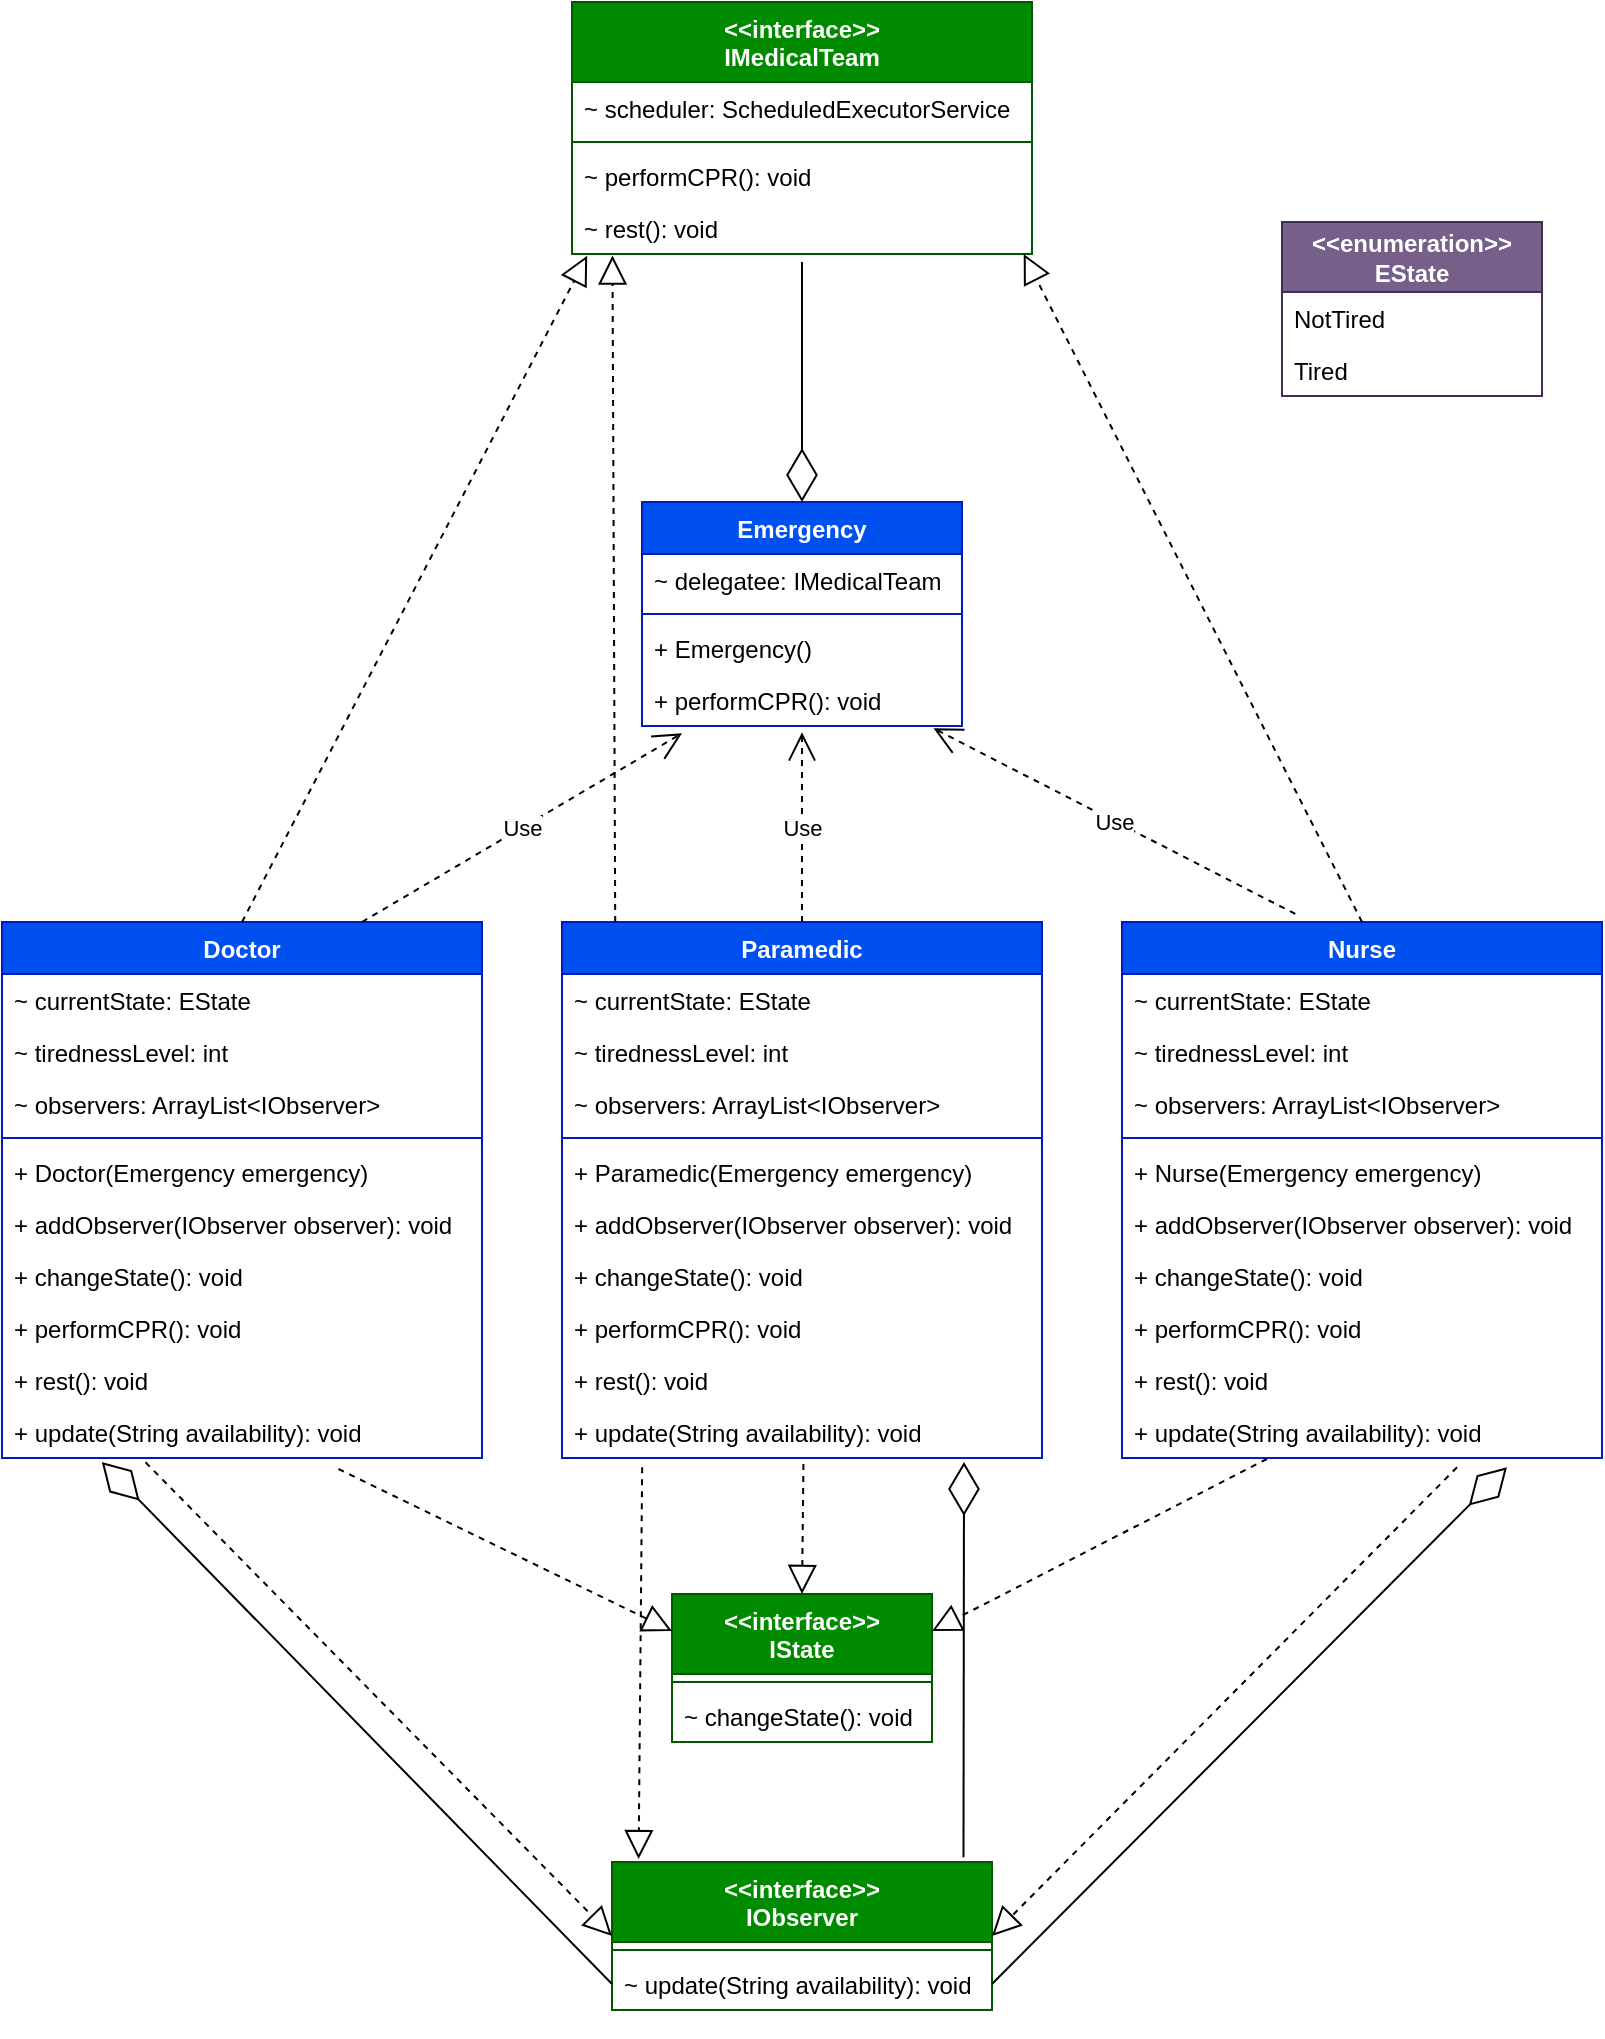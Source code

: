 <mxfile version="28.2.7">
  <diagram name="Page-1" id="Z_Dgw5OXKiwLiSxRd3Lq">
    <mxGraphModel grid="1" page="1" gridSize="10" guides="1" tooltips="1" connect="1" arrows="1" fold="1" pageScale="1" pageWidth="1200" pageHeight="1920" math="0" shadow="0">
      <root>
        <mxCell id="0" />
        <mxCell id="1" parent="0" />
        <mxCell id="3GOjntcNncJvn51VpMKu-1" value="Doctor" style="swimlane;fontStyle=1;align=center;verticalAlign=top;childLayout=stackLayout;horizontal=1;startSize=26;horizontalStack=0;resizeParent=1;resizeParentMax=0;resizeLast=0;collapsible=1;marginBottom=0;whiteSpace=wrap;html=1;fillColor=#0050ef;fontColor=#ffffff;strokeColor=#001DBC;" vertex="1" parent="1">
          <mxGeometry x="200" y="550" width="240" height="268" as="geometry" />
        </mxCell>
        <mxCell id="3GOjntcNncJvn51VpMKu-2" value="~ currentState: EState" style="text;strokeColor=none;fillColor=none;align=left;verticalAlign=top;spacingLeft=4;spacingRight=4;overflow=hidden;rotatable=0;points=[[0,0.5],[1,0.5]];portConstraint=eastwest;whiteSpace=wrap;html=1;" vertex="1" parent="3GOjntcNncJvn51VpMKu-1">
          <mxGeometry y="26" width="240" height="26" as="geometry" />
        </mxCell>
        <mxCell id="3GOjntcNncJvn51VpMKu-5" value="~ tirednessLevel: int" style="text;strokeColor=none;fillColor=none;align=left;verticalAlign=top;spacingLeft=4;spacingRight=4;overflow=hidden;rotatable=0;points=[[0,0.5],[1,0.5]];portConstraint=eastwest;whiteSpace=wrap;html=1;" vertex="1" parent="3GOjntcNncJvn51VpMKu-1">
          <mxGeometry y="52" width="240" height="26" as="geometry" />
        </mxCell>
        <mxCell id="3GOjntcNncJvn51VpMKu-6" value="~ observers: ArrayList&amp;lt;IObserver&amp;gt;" style="text;strokeColor=none;fillColor=none;align=left;verticalAlign=top;spacingLeft=4;spacingRight=4;overflow=hidden;rotatable=0;points=[[0,0.5],[1,0.5]];portConstraint=eastwest;whiteSpace=wrap;html=1;" vertex="1" parent="3GOjntcNncJvn51VpMKu-1">
          <mxGeometry y="78" width="240" height="26" as="geometry" />
        </mxCell>
        <mxCell id="3GOjntcNncJvn51VpMKu-3" value="" style="line;strokeWidth=1;fillColor=none;align=left;verticalAlign=middle;spacingTop=-1;spacingLeft=3;spacingRight=3;rotatable=0;labelPosition=right;points=[];portConstraint=eastwest;strokeColor=inherit;" vertex="1" parent="3GOjntcNncJvn51VpMKu-1">
          <mxGeometry y="104" width="240" height="8" as="geometry" />
        </mxCell>
        <mxCell id="3GOjntcNncJvn51VpMKu-4" value="+ Doctor(Emergency emergency)" style="text;strokeColor=none;fillColor=none;align=left;verticalAlign=top;spacingLeft=4;spacingRight=4;overflow=hidden;rotatable=0;points=[[0,0.5],[1,0.5]];portConstraint=eastwest;whiteSpace=wrap;html=1;" vertex="1" parent="3GOjntcNncJvn51VpMKu-1">
          <mxGeometry y="112" width="240" height="26" as="geometry" />
        </mxCell>
        <mxCell id="3GOjntcNncJvn51VpMKu-7" value="+ addObserver(IObserver observer): void" style="text;strokeColor=none;fillColor=none;align=left;verticalAlign=top;spacingLeft=4;spacingRight=4;overflow=hidden;rotatable=0;points=[[0,0.5],[1,0.5]];portConstraint=eastwest;whiteSpace=wrap;html=1;" vertex="1" parent="3GOjntcNncJvn51VpMKu-1">
          <mxGeometry y="138" width="240" height="26" as="geometry" />
        </mxCell>
        <mxCell id="3GOjntcNncJvn51VpMKu-8" value="+ changeState(): void" style="text;strokeColor=none;fillColor=none;align=left;verticalAlign=top;spacingLeft=4;spacingRight=4;overflow=hidden;rotatable=0;points=[[0,0.5],[1,0.5]];portConstraint=eastwest;whiteSpace=wrap;html=1;" vertex="1" parent="3GOjntcNncJvn51VpMKu-1">
          <mxGeometry y="164" width="240" height="26" as="geometry" />
        </mxCell>
        <mxCell id="3GOjntcNncJvn51VpMKu-9" value="+ performCPR(): void" style="text;strokeColor=none;fillColor=none;align=left;verticalAlign=top;spacingLeft=4;spacingRight=4;overflow=hidden;rotatable=0;points=[[0,0.5],[1,0.5]];portConstraint=eastwest;whiteSpace=wrap;html=1;" vertex="1" parent="3GOjntcNncJvn51VpMKu-1">
          <mxGeometry y="190" width="240" height="26" as="geometry" />
        </mxCell>
        <mxCell id="3GOjntcNncJvn51VpMKu-10" value="+ rest(): void" style="text;strokeColor=none;fillColor=none;align=left;verticalAlign=top;spacingLeft=4;spacingRight=4;overflow=hidden;rotatable=0;points=[[0,0.5],[1,0.5]];portConstraint=eastwest;whiteSpace=wrap;html=1;" vertex="1" parent="3GOjntcNncJvn51VpMKu-1">
          <mxGeometry y="216" width="240" height="26" as="geometry" />
        </mxCell>
        <mxCell id="3GOjntcNncJvn51VpMKu-11" value="+ update(String availability): void" style="text;strokeColor=none;fillColor=none;align=left;verticalAlign=top;spacingLeft=4;spacingRight=4;overflow=hidden;rotatable=0;points=[[0,0.5],[1,0.5]];portConstraint=eastwest;whiteSpace=wrap;html=1;" vertex="1" parent="3GOjntcNncJvn51VpMKu-1">
          <mxGeometry y="242" width="240" height="26" as="geometry" />
        </mxCell>
        <mxCell id="3GOjntcNncJvn51VpMKu-12" value="Paramedic" style="swimlane;fontStyle=1;align=center;verticalAlign=top;childLayout=stackLayout;horizontal=1;startSize=26;horizontalStack=0;resizeParent=1;resizeParentMax=0;resizeLast=0;collapsible=1;marginBottom=0;whiteSpace=wrap;html=1;fillColor=#0050ef;fontColor=#ffffff;strokeColor=#001DBC;" vertex="1" parent="1">
          <mxGeometry x="480" y="550" width="240" height="268" as="geometry" />
        </mxCell>
        <mxCell id="3GOjntcNncJvn51VpMKu-13" value="~ currentState: EState" style="text;strokeColor=none;fillColor=none;align=left;verticalAlign=top;spacingLeft=4;spacingRight=4;overflow=hidden;rotatable=0;points=[[0,0.5],[1,0.5]];portConstraint=eastwest;whiteSpace=wrap;html=1;" vertex="1" parent="3GOjntcNncJvn51VpMKu-12">
          <mxGeometry y="26" width="240" height="26" as="geometry" />
        </mxCell>
        <mxCell id="3GOjntcNncJvn51VpMKu-14" value="~ tirednessLevel: int" style="text;strokeColor=none;fillColor=none;align=left;verticalAlign=top;spacingLeft=4;spacingRight=4;overflow=hidden;rotatable=0;points=[[0,0.5],[1,0.5]];portConstraint=eastwest;whiteSpace=wrap;html=1;" vertex="1" parent="3GOjntcNncJvn51VpMKu-12">
          <mxGeometry y="52" width="240" height="26" as="geometry" />
        </mxCell>
        <mxCell id="3GOjntcNncJvn51VpMKu-15" value="~ observers: ArrayList&amp;lt;IObserver&amp;gt;" style="text;strokeColor=none;fillColor=none;align=left;verticalAlign=top;spacingLeft=4;spacingRight=4;overflow=hidden;rotatable=0;points=[[0,0.5],[1,0.5]];portConstraint=eastwest;whiteSpace=wrap;html=1;" vertex="1" parent="3GOjntcNncJvn51VpMKu-12">
          <mxGeometry y="78" width="240" height="26" as="geometry" />
        </mxCell>
        <mxCell id="3GOjntcNncJvn51VpMKu-16" value="" style="line;strokeWidth=1;fillColor=none;align=left;verticalAlign=middle;spacingTop=-1;spacingLeft=3;spacingRight=3;rotatable=0;labelPosition=right;points=[];portConstraint=eastwest;strokeColor=inherit;" vertex="1" parent="3GOjntcNncJvn51VpMKu-12">
          <mxGeometry y="104" width="240" height="8" as="geometry" />
        </mxCell>
        <mxCell id="3GOjntcNncJvn51VpMKu-17" value="+ Paramedic(Emergency emergency)" style="text;strokeColor=none;fillColor=none;align=left;verticalAlign=top;spacingLeft=4;spacingRight=4;overflow=hidden;rotatable=0;points=[[0,0.5],[1,0.5]];portConstraint=eastwest;whiteSpace=wrap;html=1;" vertex="1" parent="3GOjntcNncJvn51VpMKu-12">
          <mxGeometry y="112" width="240" height="26" as="geometry" />
        </mxCell>
        <mxCell id="3GOjntcNncJvn51VpMKu-18" value="+ addObserver(IObserver observer): void" style="text;strokeColor=none;fillColor=none;align=left;verticalAlign=top;spacingLeft=4;spacingRight=4;overflow=hidden;rotatable=0;points=[[0,0.5],[1,0.5]];portConstraint=eastwest;whiteSpace=wrap;html=1;" vertex="1" parent="3GOjntcNncJvn51VpMKu-12">
          <mxGeometry y="138" width="240" height="26" as="geometry" />
        </mxCell>
        <mxCell id="3GOjntcNncJvn51VpMKu-19" value="+ changeState(): void" style="text;strokeColor=none;fillColor=none;align=left;verticalAlign=top;spacingLeft=4;spacingRight=4;overflow=hidden;rotatable=0;points=[[0,0.5],[1,0.5]];portConstraint=eastwest;whiteSpace=wrap;html=1;" vertex="1" parent="3GOjntcNncJvn51VpMKu-12">
          <mxGeometry y="164" width="240" height="26" as="geometry" />
        </mxCell>
        <mxCell id="3GOjntcNncJvn51VpMKu-20" value="+ performCPR(): void" style="text;strokeColor=none;fillColor=none;align=left;verticalAlign=top;spacingLeft=4;spacingRight=4;overflow=hidden;rotatable=0;points=[[0,0.5],[1,0.5]];portConstraint=eastwest;whiteSpace=wrap;html=1;" vertex="1" parent="3GOjntcNncJvn51VpMKu-12">
          <mxGeometry y="190" width="240" height="26" as="geometry" />
        </mxCell>
        <mxCell id="3GOjntcNncJvn51VpMKu-21" value="+ rest(): void" style="text;strokeColor=none;fillColor=none;align=left;verticalAlign=top;spacingLeft=4;spacingRight=4;overflow=hidden;rotatable=0;points=[[0,0.5],[1,0.5]];portConstraint=eastwest;whiteSpace=wrap;html=1;" vertex="1" parent="3GOjntcNncJvn51VpMKu-12">
          <mxGeometry y="216" width="240" height="26" as="geometry" />
        </mxCell>
        <mxCell id="3GOjntcNncJvn51VpMKu-22" value="+ update(String availability): void" style="text;strokeColor=none;fillColor=none;align=left;verticalAlign=top;spacingLeft=4;spacingRight=4;overflow=hidden;rotatable=0;points=[[0,0.5],[1,0.5]];portConstraint=eastwest;whiteSpace=wrap;html=1;" vertex="1" parent="3GOjntcNncJvn51VpMKu-12">
          <mxGeometry y="242" width="240" height="26" as="geometry" />
        </mxCell>
        <mxCell id="3GOjntcNncJvn51VpMKu-23" value="Nurse" style="swimlane;fontStyle=1;align=center;verticalAlign=top;childLayout=stackLayout;horizontal=1;startSize=26;horizontalStack=0;resizeParent=1;resizeParentMax=0;resizeLast=0;collapsible=1;marginBottom=0;whiteSpace=wrap;html=1;fillColor=#0050ef;fontColor=#ffffff;strokeColor=#001DBC;" vertex="1" parent="1">
          <mxGeometry x="760" y="550" width="240" height="268" as="geometry" />
        </mxCell>
        <mxCell id="3GOjntcNncJvn51VpMKu-24" value="~ currentState: EState" style="text;strokeColor=none;fillColor=none;align=left;verticalAlign=top;spacingLeft=4;spacingRight=4;overflow=hidden;rotatable=0;points=[[0,0.5],[1,0.5]];portConstraint=eastwest;whiteSpace=wrap;html=1;" vertex="1" parent="3GOjntcNncJvn51VpMKu-23">
          <mxGeometry y="26" width="240" height="26" as="geometry" />
        </mxCell>
        <mxCell id="3GOjntcNncJvn51VpMKu-25" value="~ tirednessLevel: int" style="text;strokeColor=none;fillColor=none;align=left;verticalAlign=top;spacingLeft=4;spacingRight=4;overflow=hidden;rotatable=0;points=[[0,0.5],[1,0.5]];portConstraint=eastwest;whiteSpace=wrap;html=1;" vertex="1" parent="3GOjntcNncJvn51VpMKu-23">
          <mxGeometry y="52" width="240" height="26" as="geometry" />
        </mxCell>
        <mxCell id="3GOjntcNncJvn51VpMKu-26" value="~ observers: ArrayList&amp;lt;IObserver&amp;gt;" style="text;strokeColor=none;fillColor=none;align=left;verticalAlign=top;spacingLeft=4;spacingRight=4;overflow=hidden;rotatable=0;points=[[0,0.5],[1,0.5]];portConstraint=eastwest;whiteSpace=wrap;html=1;" vertex="1" parent="3GOjntcNncJvn51VpMKu-23">
          <mxGeometry y="78" width="240" height="26" as="geometry" />
        </mxCell>
        <mxCell id="3GOjntcNncJvn51VpMKu-27" value="" style="line;strokeWidth=1;fillColor=none;align=left;verticalAlign=middle;spacingTop=-1;spacingLeft=3;spacingRight=3;rotatable=0;labelPosition=right;points=[];portConstraint=eastwest;strokeColor=inherit;" vertex="1" parent="3GOjntcNncJvn51VpMKu-23">
          <mxGeometry y="104" width="240" height="8" as="geometry" />
        </mxCell>
        <mxCell id="3GOjntcNncJvn51VpMKu-28" value="+ Nurse(Emergency emergency)" style="text;strokeColor=none;fillColor=none;align=left;verticalAlign=top;spacingLeft=4;spacingRight=4;overflow=hidden;rotatable=0;points=[[0,0.5],[1,0.5]];portConstraint=eastwest;whiteSpace=wrap;html=1;" vertex="1" parent="3GOjntcNncJvn51VpMKu-23">
          <mxGeometry y="112" width="240" height="26" as="geometry" />
        </mxCell>
        <mxCell id="3GOjntcNncJvn51VpMKu-29" value="+ addObserver(IObserver observer): void" style="text;strokeColor=none;fillColor=none;align=left;verticalAlign=top;spacingLeft=4;spacingRight=4;overflow=hidden;rotatable=0;points=[[0,0.5],[1,0.5]];portConstraint=eastwest;whiteSpace=wrap;html=1;" vertex="1" parent="3GOjntcNncJvn51VpMKu-23">
          <mxGeometry y="138" width="240" height="26" as="geometry" />
        </mxCell>
        <mxCell id="3GOjntcNncJvn51VpMKu-30" value="+ changeState(): void" style="text;strokeColor=none;fillColor=none;align=left;verticalAlign=top;spacingLeft=4;spacingRight=4;overflow=hidden;rotatable=0;points=[[0,0.5],[1,0.5]];portConstraint=eastwest;whiteSpace=wrap;html=1;" vertex="1" parent="3GOjntcNncJvn51VpMKu-23">
          <mxGeometry y="164" width="240" height="26" as="geometry" />
        </mxCell>
        <mxCell id="3GOjntcNncJvn51VpMKu-31" value="+ performCPR(): void" style="text;strokeColor=none;fillColor=none;align=left;verticalAlign=top;spacingLeft=4;spacingRight=4;overflow=hidden;rotatable=0;points=[[0,0.5],[1,0.5]];portConstraint=eastwest;whiteSpace=wrap;html=1;" vertex="1" parent="3GOjntcNncJvn51VpMKu-23">
          <mxGeometry y="190" width="240" height="26" as="geometry" />
        </mxCell>
        <mxCell id="3GOjntcNncJvn51VpMKu-32" value="+ rest(): void" style="text;strokeColor=none;fillColor=none;align=left;verticalAlign=top;spacingLeft=4;spacingRight=4;overflow=hidden;rotatable=0;points=[[0,0.5],[1,0.5]];portConstraint=eastwest;whiteSpace=wrap;html=1;" vertex="1" parent="3GOjntcNncJvn51VpMKu-23">
          <mxGeometry y="216" width="240" height="26" as="geometry" />
        </mxCell>
        <mxCell id="3GOjntcNncJvn51VpMKu-33" value="+ update(String availability): void" style="text;strokeColor=none;fillColor=none;align=left;verticalAlign=top;spacingLeft=4;spacingRight=4;overflow=hidden;rotatable=0;points=[[0,0.5],[1,0.5]];portConstraint=eastwest;whiteSpace=wrap;html=1;" vertex="1" parent="3GOjntcNncJvn51VpMKu-23">
          <mxGeometry y="242" width="240" height="26" as="geometry" />
        </mxCell>
        <mxCell id="3GOjntcNncJvn51VpMKu-34" value="Emergency" style="swimlane;fontStyle=1;align=center;verticalAlign=top;childLayout=stackLayout;horizontal=1;startSize=26;horizontalStack=0;resizeParent=1;resizeParentMax=0;resizeLast=0;collapsible=1;marginBottom=0;whiteSpace=wrap;html=1;fillColor=#0050ef;fontColor=#ffffff;strokeColor=#001DBC;" vertex="1" parent="1">
          <mxGeometry x="520" y="340" width="160" height="112" as="geometry" />
        </mxCell>
        <mxCell id="3GOjntcNncJvn51VpMKu-35" value="~ delegatee: IMedicalTeam" style="text;strokeColor=none;fillColor=none;align=left;verticalAlign=top;spacingLeft=4;spacingRight=4;overflow=hidden;rotatable=0;points=[[0,0.5],[1,0.5]];portConstraint=eastwest;whiteSpace=wrap;html=1;" vertex="1" parent="3GOjntcNncJvn51VpMKu-34">
          <mxGeometry y="26" width="160" height="26" as="geometry" />
        </mxCell>
        <mxCell id="3GOjntcNncJvn51VpMKu-38" value="" style="line;strokeWidth=1;fillColor=none;align=left;verticalAlign=middle;spacingTop=-1;spacingLeft=3;spacingRight=3;rotatable=0;labelPosition=right;points=[];portConstraint=eastwest;strokeColor=inherit;" vertex="1" parent="3GOjntcNncJvn51VpMKu-34">
          <mxGeometry y="52" width="160" height="8" as="geometry" />
        </mxCell>
        <mxCell id="3GOjntcNncJvn51VpMKu-39" value="+ Emergency()" style="text;strokeColor=none;fillColor=none;align=left;verticalAlign=top;spacingLeft=4;spacingRight=4;overflow=hidden;rotatable=0;points=[[0,0.5],[1,0.5]];portConstraint=eastwest;whiteSpace=wrap;html=1;" vertex="1" parent="3GOjntcNncJvn51VpMKu-34">
          <mxGeometry y="60" width="160" height="26" as="geometry" />
        </mxCell>
        <mxCell id="3GOjntcNncJvn51VpMKu-42" value="+ performCPR(): void" style="text;strokeColor=none;fillColor=none;align=left;verticalAlign=top;spacingLeft=4;spacingRight=4;overflow=hidden;rotatable=0;points=[[0,0.5],[1,0.5]];portConstraint=eastwest;whiteSpace=wrap;html=1;" vertex="1" parent="3GOjntcNncJvn51VpMKu-34">
          <mxGeometry y="86" width="160" height="26" as="geometry" />
        </mxCell>
        <mxCell id="3GOjntcNncJvn51VpMKu-45" value="&amp;lt;&amp;lt;interface&amp;gt;&amp;gt;&lt;div&gt;IMedicalTeam&lt;/div&gt;" style="swimlane;fontStyle=1;align=center;verticalAlign=top;childLayout=stackLayout;horizontal=1;startSize=40;horizontalStack=0;resizeParent=1;resizeParentMax=0;resizeLast=0;collapsible=1;marginBottom=0;whiteSpace=wrap;html=1;fillColor=#008a00;fontColor=#ffffff;strokeColor=#005700;" vertex="1" parent="1">
          <mxGeometry x="485" y="90" width="230" height="126" as="geometry" />
        </mxCell>
        <mxCell id="3GOjntcNncJvn51VpMKu-46" value="~ scheduler: ScheduledExecutorService" style="text;strokeColor=none;fillColor=none;align=left;verticalAlign=top;spacingLeft=4;spacingRight=4;overflow=hidden;rotatable=0;points=[[0,0.5],[1,0.5]];portConstraint=eastwest;whiteSpace=wrap;html=1;" vertex="1" parent="3GOjntcNncJvn51VpMKu-45">
          <mxGeometry y="40" width="230" height="26" as="geometry" />
        </mxCell>
        <mxCell id="3GOjntcNncJvn51VpMKu-47" value="" style="line;strokeWidth=1;fillColor=none;align=left;verticalAlign=middle;spacingTop=-1;spacingLeft=3;spacingRight=3;rotatable=0;labelPosition=right;points=[];portConstraint=eastwest;strokeColor=inherit;" vertex="1" parent="3GOjntcNncJvn51VpMKu-45">
          <mxGeometry y="66" width="230" height="8" as="geometry" />
        </mxCell>
        <mxCell id="3GOjntcNncJvn51VpMKu-48" value="~ performCPR(): void" style="text;strokeColor=none;fillColor=none;align=left;verticalAlign=top;spacingLeft=4;spacingRight=4;overflow=hidden;rotatable=0;points=[[0,0.5],[1,0.5]];portConstraint=eastwest;whiteSpace=wrap;html=1;" vertex="1" parent="3GOjntcNncJvn51VpMKu-45">
          <mxGeometry y="74" width="230" height="26" as="geometry" />
        </mxCell>
        <mxCell id="3GOjntcNncJvn51VpMKu-49" value="~ rest(): void" style="text;strokeColor=none;fillColor=none;align=left;verticalAlign=top;spacingLeft=4;spacingRight=4;overflow=hidden;rotatable=0;points=[[0,0.5],[1,0.5]];portConstraint=eastwest;whiteSpace=wrap;html=1;" vertex="1" parent="3GOjntcNncJvn51VpMKu-45">
          <mxGeometry y="100" width="230" height="26" as="geometry" />
        </mxCell>
        <mxCell id="3GOjntcNncJvn51VpMKu-50" value="" style="endArrow=diamondThin;endFill=0;endSize=24;html=1;rounded=0;entryX=0.5;entryY=0;entryDx=0;entryDy=0;" edge="1" parent="1" target="3GOjntcNncJvn51VpMKu-34">
          <mxGeometry width="160" relative="1" as="geometry">
            <mxPoint x="600" y="220" as="sourcePoint" />
            <mxPoint x="720" y="1180" as="targetPoint" />
          </mxGeometry>
        </mxCell>
        <mxCell id="3GOjntcNncJvn51VpMKu-60" value="&amp;lt;&amp;lt;enumeration&amp;gt;&amp;gt;&lt;div&gt;EState&lt;/div&gt;" style="swimlane;fontStyle=1;childLayout=stackLayout;horizontal=1;startSize=35;fillColor=#76608a;horizontalStack=0;resizeParent=1;resizeParentMax=0;resizeLast=0;collapsible=1;marginBottom=0;whiteSpace=wrap;html=1;strokeColor=#432D57;fontColor=#ffffff;" vertex="1" parent="1">
          <mxGeometry x="840" y="200" width="130" height="87" as="geometry" />
        </mxCell>
        <mxCell id="3GOjntcNncJvn51VpMKu-61" value="NotTired" style="text;strokeColor=none;fillColor=none;align=left;verticalAlign=top;spacingLeft=4;spacingRight=4;overflow=hidden;rotatable=0;points=[[0,0.5],[1,0.5]];portConstraint=eastwest;whiteSpace=wrap;html=1;" vertex="1" parent="3GOjntcNncJvn51VpMKu-60">
          <mxGeometry y="35" width="130" height="26" as="geometry" />
        </mxCell>
        <mxCell id="3GOjntcNncJvn51VpMKu-62" value="Tired" style="text;strokeColor=none;fillColor=none;align=left;verticalAlign=top;spacingLeft=4;spacingRight=4;overflow=hidden;rotatable=0;points=[[0,0.5],[1,0.5]];portConstraint=eastwest;whiteSpace=wrap;html=1;" vertex="1" parent="3GOjntcNncJvn51VpMKu-60">
          <mxGeometry y="61" width="130" height="26" as="geometry" />
        </mxCell>
        <mxCell id="3GOjntcNncJvn51VpMKu-64" value="&amp;lt;&amp;lt;interface&amp;gt;&amp;gt;&lt;div&gt;IObserver&lt;/div&gt;" style="swimlane;fontStyle=1;align=center;verticalAlign=top;childLayout=stackLayout;horizontal=1;startSize=40;horizontalStack=0;resizeParent=1;resizeParentMax=0;resizeLast=0;collapsible=1;marginBottom=0;whiteSpace=wrap;html=1;fillColor=#008a00;fontColor=#ffffff;strokeColor=#005700;" vertex="1" parent="1">
          <mxGeometry x="505" y="1020" width="190" height="74" as="geometry" />
        </mxCell>
        <mxCell id="3GOjntcNncJvn51VpMKu-66" value="" style="line;strokeWidth=1;fillColor=none;align=left;verticalAlign=middle;spacingTop=-1;spacingLeft=3;spacingRight=3;rotatable=0;labelPosition=right;points=[];portConstraint=eastwest;strokeColor=inherit;" vertex="1" parent="3GOjntcNncJvn51VpMKu-64">
          <mxGeometry y="40" width="190" height="8" as="geometry" />
        </mxCell>
        <mxCell id="3GOjntcNncJvn51VpMKu-67" value="~ update(String availability): void" style="text;strokeColor=none;fillColor=none;align=left;verticalAlign=top;spacingLeft=4;spacingRight=4;overflow=hidden;rotatable=0;points=[[0,0.5],[1,0.5]];portConstraint=eastwest;whiteSpace=wrap;html=1;" vertex="1" parent="3GOjntcNncJvn51VpMKu-64">
          <mxGeometry y="48" width="190" height="26" as="geometry" />
        </mxCell>
        <mxCell id="3GOjntcNncJvn51VpMKu-69" value="&amp;lt;&amp;lt;interface&amp;gt;&amp;gt;&lt;div&gt;IState&lt;/div&gt;" style="swimlane;fontStyle=1;align=center;verticalAlign=top;childLayout=stackLayout;horizontal=1;startSize=40;horizontalStack=0;resizeParent=1;resizeParentMax=0;resizeLast=0;collapsible=1;marginBottom=0;whiteSpace=wrap;html=1;fillColor=#008a00;fontColor=#ffffff;strokeColor=#005700;" vertex="1" parent="1">
          <mxGeometry x="535" y="886" width="130" height="74" as="geometry" />
        </mxCell>
        <mxCell id="3GOjntcNncJvn51VpMKu-70" value="" style="line;strokeWidth=1;fillColor=none;align=left;verticalAlign=middle;spacingTop=-1;spacingLeft=3;spacingRight=3;rotatable=0;labelPosition=right;points=[];portConstraint=eastwest;strokeColor=inherit;" vertex="1" parent="3GOjntcNncJvn51VpMKu-69">
          <mxGeometry y="40" width="130" height="8" as="geometry" />
        </mxCell>
        <mxCell id="3GOjntcNncJvn51VpMKu-71" value="~ changeState(): void" style="text;strokeColor=none;fillColor=none;align=left;verticalAlign=top;spacingLeft=4;spacingRight=4;overflow=hidden;rotatable=0;points=[[0,0.5],[1,0.5]];portConstraint=eastwest;whiteSpace=wrap;html=1;" vertex="1" parent="3GOjntcNncJvn51VpMKu-69">
          <mxGeometry y="48" width="130" height="26" as="geometry" />
        </mxCell>
        <mxCell id="3GOjntcNncJvn51VpMKu-74" value="" style="endArrow=block;dashed=1;endFill=0;endSize=12;html=1;rounded=0;entryX=0.088;entryY=1.029;entryDx=0;entryDy=0;entryPerimeter=0;exitX=0.132;exitY=-0.006;exitDx=0;exitDy=0;exitPerimeter=0;" edge="1" parent="1" target="3GOjntcNncJvn51VpMKu-49">
          <mxGeometry width="160" relative="1" as="geometry">
            <mxPoint x="506.61" y="550.002" as="sourcePoint" />
            <mxPoint x="505.0" y="221.614" as="targetPoint" />
          </mxGeometry>
        </mxCell>
        <mxCell id="3GOjntcNncJvn51VpMKu-75" value="" style="endArrow=block;dashed=1;endFill=0;endSize=12;html=1;rounded=0;exitX=0.5;exitY=0;exitDx=0;exitDy=0;entryX=0.033;entryY=1.032;entryDx=0;entryDy=0;entryPerimeter=0;" edge="1" parent="1" source="3GOjntcNncJvn51VpMKu-1" target="3GOjntcNncJvn51VpMKu-49">
          <mxGeometry width="160" relative="1" as="geometry">
            <mxPoint x="310" y="470" as="sourcePoint" />
            <mxPoint x="470" y="470" as="targetPoint" />
          </mxGeometry>
        </mxCell>
        <mxCell id="3GOjntcNncJvn51VpMKu-76" value="" style="endArrow=block;dashed=1;endFill=0;endSize=12;html=1;rounded=0;exitX=0.5;exitY=0;exitDx=0;exitDy=0;entryX=0.982;entryY=1;entryDx=0;entryDy=0;entryPerimeter=0;" edge="1" parent="1" source="3GOjntcNncJvn51VpMKu-23" target="3GOjntcNncJvn51VpMKu-49">
          <mxGeometry width="160" relative="1" as="geometry">
            <mxPoint x="900" y="420" as="sourcePoint" />
            <mxPoint x="630" y="414" as="targetPoint" />
          </mxGeometry>
        </mxCell>
        <mxCell id="3GOjntcNncJvn51VpMKu-79" value="" style="endArrow=block;dashed=1;endFill=0;endSize=12;html=1;rounded=0;exitX=0.503;exitY=1.115;exitDx=0;exitDy=0;exitPerimeter=0;entryX=0.5;entryY=0;entryDx=0;entryDy=0;" edge="1" parent="1" source="3GOjntcNncJvn51VpMKu-22" target="3GOjntcNncJvn51VpMKu-69">
          <mxGeometry width="160" relative="1" as="geometry">
            <mxPoint x="610" y="840" as="sourcePoint" />
            <mxPoint x="770" y="840" as="targetPoint" />
          </mxGeometry>
        </mxCell>
        <mxCell id="3GOjntcNncJvn51VpMKu-80" value="" style="endArrow=block;dashed=1;endFill=0;endSize=12;html=1;rounded=0;exitX=0.701;exitY=1.212;exitDx=0;exitDy=0;exitPerimeter=0;entryX=0;entryY=0.25;entryDx=0;entryDy=0;" edge="1" parent="1" source="3GOjntcNncJvn51VpMKu-11" target="3GOjntcNncJvn51VpMKu-69">
          <mxGeometry width="160" relative="1" as="geometry">
            <mxPoint x="340" y="900" as="sourcePoint" />
            <mxPoint x="500" y="900" as="targetPoint" />
          </mxGeometry>
        </mxCell>
        <mxCell id="3GOjntcNncJvn51VpMKu-81" value="" style="endArrow=block;dashed=1;endFill=0;endSize=12;html=1;rounded=0;exitX=0.302;exitY=1.019;exitDx=0;exitDy=0;exitPerimeter=0;entryX=1;entryY=0.25;entryDx=0;entryDy=0;" edge="1" parent="1" source="3GOjntcNncJvn51VpMKu-33" target="3GOjntcNncJvn51VpMKu-69">
          <mxGeometry width="160" relative="1" as="geometry">
            <mxPoint x="520" y="810" as="sourcePoint" />
            <mxPoint x="680" y="810" as="targetPoint" />
          </mxGeometry>
        </mxCell>
        <mxCell id="3GOjntcNncJvn51VpMKu-82" value="" style="endArrow=block;dashed=1;endFill=0;endSize=12;html=1;rounded=0;exitX=0.299;exitY=1.083;exitDx=0;exitDy=0;exitPerimeter=0;entryX=0;entryY=0.5;entryDx=0;entryDy=0;" edge="1" parent="1" source="3GOjntcNncJvn51VpMKu-11" target="3GOjntcNncJvn51VpMKu-64">
          <mxGeometry width="160" relative="1" as="geometry">
            <mxPoint x="320" y="900" as="sourcePoint" />
            <mxPoint x="480" y="900" as="targetPoint" />
          </mxGeometry>
        </mxCell>
        <mxCell id="3GOjntcNncJvn51VpMKu-83" value="" style="endArrow=block;dashed=1;endFill=0;endSize=12;html=1;rounded=0;exitX=0.698;exitY=1.179;exitDx=0;exitDy=0;exitPerimeter=0;entryX=1;entryY=0.5;entryDx=0;entryDy=0;" edge="1" parent="1" source="3GOjntcNncJvn51VpMKu-33" target="3GOjntcNncJvn51VpMKu-64">
          <mxGeometry width="160" relative="1" as="geometry">
            <mxPoint x="910" y="910" as="sourcePoint" />
            <mxPoint x="1070" y="910" as="targetPoint" />
          </mxGeometry>
        </mxCell>
        <mxCell id="3GOjntcNncJvn51VpMKu-84" value="" style="endArrow=block;dashed=1;endFill=0;endSize=12;html=1;rounded=0;exitX=0.167;exitY=1.179;exitDx=0;exitDy=0;exitPerimeter=0;entryX=0.07;entryY=-0.02;entryDx=0;entryDy=0;entryPerimeter=0;" edge="1" parent="1" source="3GOjntcNncJvn51VpMKu-22" target="3GOjntcNncJvn51VpMKu-64">
          <mxGeometry width="160" relative="1" as="geometry">
            <mxPoint x="260" y="1000" as="sourcePoint" />
            <mxPoint x="420" y="1000" as="targetPoint" />
          </mxGeometry>
        </mxCell>
        <mxCell id="3GOjntcNncJvn51VpMKu-85" value="" style="endArrow=diamondThin;endFill=0;endSize=24;html=1;rounded=0;exitX=0.925;exitY=-0.032;exitDx=0;exitDy=0;exitPerimeter=0;" edge="1" parent="1" source="3GOjntcNncJvn51VpMKu-64">
          <mxGeometry width="160" relative="1" as="geometry">
            <mxPoint x="700" y="980" as="sourcePoint" />
            <mxPoint x="681" y="820" as="targetPoint" />
          </mxGeometry>
        </mxCell>
        <mxCell id="3GOjntcNncJvn51VpMKu-86" value="" style="endArrow=diamondThin;endFill=0;endSize=24;html=1;rounded=0;exitX=1;exitY=0.5;exitDx=0;exitDy=0;entryX=0.802;entryY=1.179;entryDx=0;entryDy=0;entryPerimeter=0;" edge="1" parent="1" source="3GOjntcNncJvn51VpMKu-67" target="3GOjntcNncJvn51VpMKu-33">
          <mxGeometry width="160" relative="1" as="geometry">
            <mxPoint x="720" y="1080" as="sourcePoint" />
            <mxPoint x="880" y="1080" as="targetPoint" />
          </mxGeometry>
        </mxCell>
        <mxCell id="3GOjntcNncJvn51VpMKu-87" value="" style="endArrow=diamondThin;endFill=0;endSize=24;html=1;rounded=0;exitX=0;exitY=0.5;exitDx=0;exitDy=0;entryX=0.208;entryY=1.077;entryDx=0;entryDy=0;entryPerimeter=0;" edge="1" parent="1" source="3GOjntcNncJvn51VpMKu-67" target="3GOjntcNncJvn51VpMKu-11">
          <mxGeometry width="160" relative="1" as="geometry">
            <mxPoint x="240" y="1050" as="sourcePoint" />
            <mxPoint x="400" y="1050" as="targetPoint" />
          </mxGeometry>
        </mxCell>
        <mxCell id="3GOjntcNncJvn51VpMKu-88" value="Use" style="endArrow=open;endSize=12;dashed=1;html=1;rounded=0;exitX=0.75;exitY=0;exitDx=0;exitDy=0;entryX=0.125;entryY=1.141;entryDx=0;entryDy=0;entryPerimeter=0;" edge="1" parent="1" source="3GOjntcNncJvn51VpMKu-1" target="3GOjntcNncJvn51VpMKu-42">
          <mxGeometry width="160" relative="1" as="geometry">
            <mxPoint x="410" y="520" as="sourcePoint" />
            <mxPoint x="570" y="520" as="targetPoint" />
          </mxGeometry>
        </mxCell>
        <mxCell id="3GOjntcNncJvn51VpMKu-89" value="Use" style="endArrow=open;endSize=12;dashed=1;html=1;rounded=0;exitX=0.5;exitY=0;exitDx=0;exitDy=0;entryX=0.5;entryY=1.122;entryDx=0;entryDy=0;entryPerimeter=0;" edge="1" parent="1" source="3GOjntcNncJvn51VpMKu-12" target="3GOjntcNncJvn51VpMKu-42">
          <mxGeometry width="160" relative="1" as="geometry">
            <mxPoint x="670" y="510" as="sourcePoint" />
            <mxPoint x="610" y="455" as="targetPoint" />
          </mxGeometry>
        </mxCell>
        <mxCell id="3GOjntcNncJvn51VpMKu-90" value="Use" style="endArrow=open;endSize=12;dashed=1;html=1;rounded=0;exitX=0.361;exitY=-0.015;exitDx=0;exitDy=0;exitPerimeter=0;entryX=0.911;entryY=1.045;entryDx=0;entryDy=0;entryPerimeter=0;" edge="1" parent="1" source="3GOjntcNncJvn51VpMKu-23" target="3GOjntcNncJvn51VpMKu-42">
          <mxGeometry width="160" relative="1" as="geometry">
            <mxPoint x="930" y="530" as="sourcePoint" />
            <mxPoint x="1070" y="470" as="targetPoint" />
          </mxGeometry>
        </mxCell>
      </root>
    </mxGraphModel>
  </diagram>
</mxfile>
